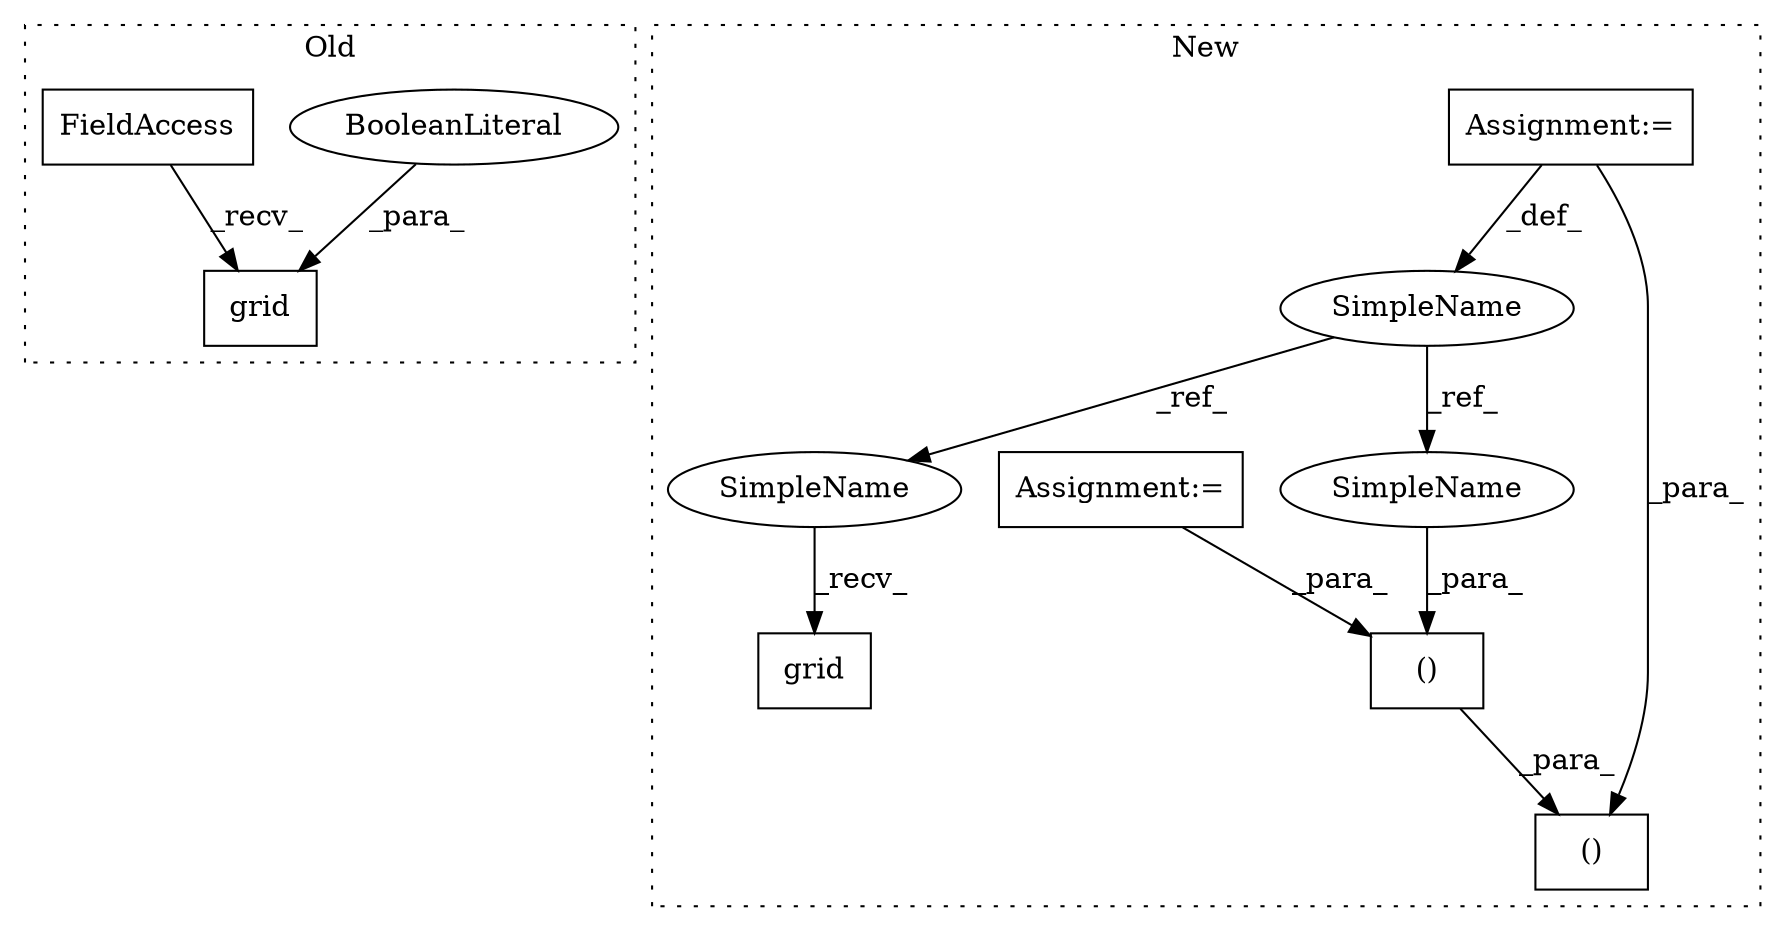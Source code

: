 digraph G {
subgraph cluster0 {
1 [label="grid" a="32" s="382,391" l="5,1" shape="box"];
3 [label="BooleanLiteral" a="9" s="387" l="4" shape="ellipse"];
4 [label="FieldAccess" a="22" s="364" l="10" shape="box"];
label = "Old";
style="dotted";
}
subgraph cluster1 {
2 [label="()" a="106" s="292" l="35" shape="box"];
5 [label="Assignment:=" a="7" s="177" l="3" shape="box"];
6 [label="SimpleName" a="42" s="164" l="3" shape="ellipse"];
7 [label="grid" a="32" s="676" l="6" shape="box"];
8 [label="Assignment:=" a="7" s="164" l="3" shape="box"];
9 [label="()" a="106" s="271" l="57" shape="box"];
10 [label="SimpleName" a="42" s="324" l="3" shape="ellipse"];
11 [label="SimpleName" a="42" s="672" l="3" shape="ellipse"];
label = "New";
style="dotted";
}
2 -> 9 [label="_para_"];
3 -> 1 [label="_para_"];
4 -> 1 [label="_recv_"];
5 -> 2 [label="_para_"];
6 -> 11 [label="_ref_"];
6 -> 10 [label="_ref_"];
8 -> 6 [label="_def_"];
8 -> 9 [label="_para_"];
10 -> 2 [label="_para_"];
11 -> 7 [label="_recv_"];
}